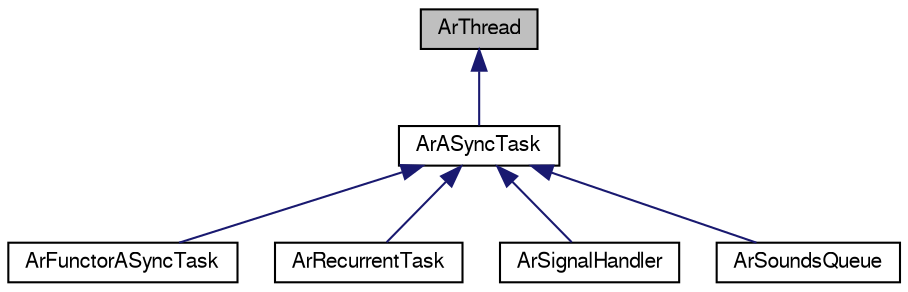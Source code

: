digraph G
{
  edge [fontname="FreeSans",fontsize=10,labelfontname="FreeSans",labelfontsize=10];
  node [fontname="FreeSans",fontsize=10,shape=record];
  Node1 [label="ArThread",height=0.2,width=0.4,color="black", fillcolor="grey75", style="filled" fontcolor="black"];
  Node1 -> Node2 [dir=back,color="midnightblue",fontsize=10,style="solid",fontname="FreeSans"];
  Node2 [label="ArASyncTask",height=0.2,width=0.4,color="black", fillcolor="white", style="filled",URL="$classArASyncTask.html",tooltip="Asynchronous task (runs in its own thread)."];
  Node2 -> Node3 [dir=back,color="midnightblue",fontsize=10,style="solid",fontname="FreeSans"];
  Node3 [label="ArFunctorASyncTask",height=0.2,width=0.4,color="black", fillcolor="white", style="filled",URL="$classArFunctorASyncTask.html",tooltip="This is like ArASyncTask, but instead of runThread it uses a functor to run."];
  Node2 -> Node4 [dir=back,color="midnightblue",fontsize=10,style="solid",fontname="FreeSans"];
  Node4 [label="ArRecurrentTask",height=0.2,width=0.4,color="black", fillcolor="white", style="filled",URL="$classArRecurrentTask.html",tooltip="Recurrent task (runs in its own thread)."];
  Node2 -> Node5 [dir=back,color="midnightblue",fontsize=10,style="solid",fontname="FreeSans"];
  Node5 [label="ArSignalHandler",height=0.2,width=0.4,color="black", fillcolor="white", style="filled",URL="$classArSignalHandler.html",tooltip="Signal handling class."];
  Node2 -> Node6 [dir=back,color="midnightblue",fontsize=10,style="solid",fontname="FreeSans"];
  Node6 [label="ArSoundsQueue",height=0.2,width=0.4,color="black", fillcolor="white", style="filled",URL="$classArSoundsQueue.html",tooltip="This class manages a queue of items to play as WAV files or as text to speak using..."];
}
